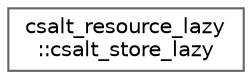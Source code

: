 digraph "Graphical Class Hierarchy"
{
 // LATEX_PDF_SIZE
  bgcolor="transparent";
  edge [fontname=Helvetica,fontsize=10,labelfontname=Helvetica,labelfontsize=10];
  node [fontname=Helvetica,fontsize=10,shape=box,height=0.2,width=0.4];
  rankdir="LR";
  Node0 [id="Node000000",label="csalt_resource_lazy\l::csalt_store_lazy",height=0.2,width=0.4,color="grey40", fillcolor="white", style="filled",URL="$structcsalt__resource__lazy_1_1csalt__store__lazy.html",tooltip=" "];
}
